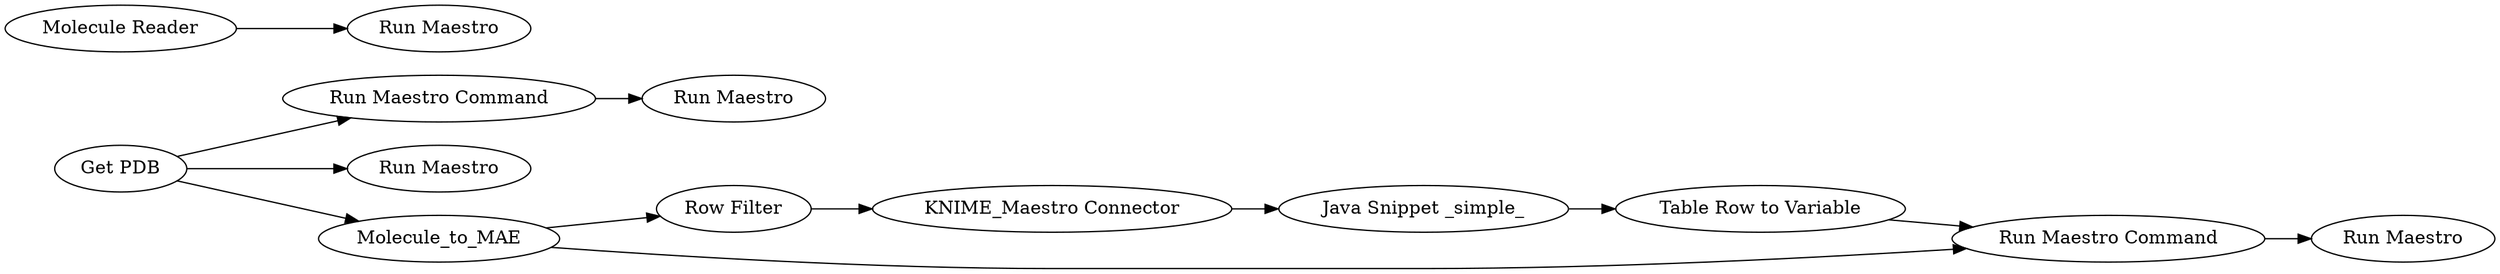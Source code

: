 digraph {
	9837 -> 9834
	9837 -> 9833
	9765 -> 8353
	8348 -> 9765
	9763 -> 8349
	8353 -> 9764
	9764 -> 8351
	8349 -> 8348
	9837 -> 9763
	5 -> 1
	9834 -> 9836
	9763 -> 9764
	5 [label="Molecule Reader"]
	8351 [label="Run Maestro"]
	9833 [label="Run Maestro"]
	9837 [label="Get PDB"]
	9834 [label="Run Maestro Command"]
	1 [label="Run Maestro"]
	8353 [label="Table Row to Variable"]
	9764 [label="Run Maestro Command"]
	9836 [label="Run Maestro"]
	8349 [label="Row Filter"]
	9763 [label=Molecule_to_MAE]
	8348 [label="KNIME_Maestro Connector"]
	9765 [label="Java Snippet _simple_"]
	rankdir=LR
}
